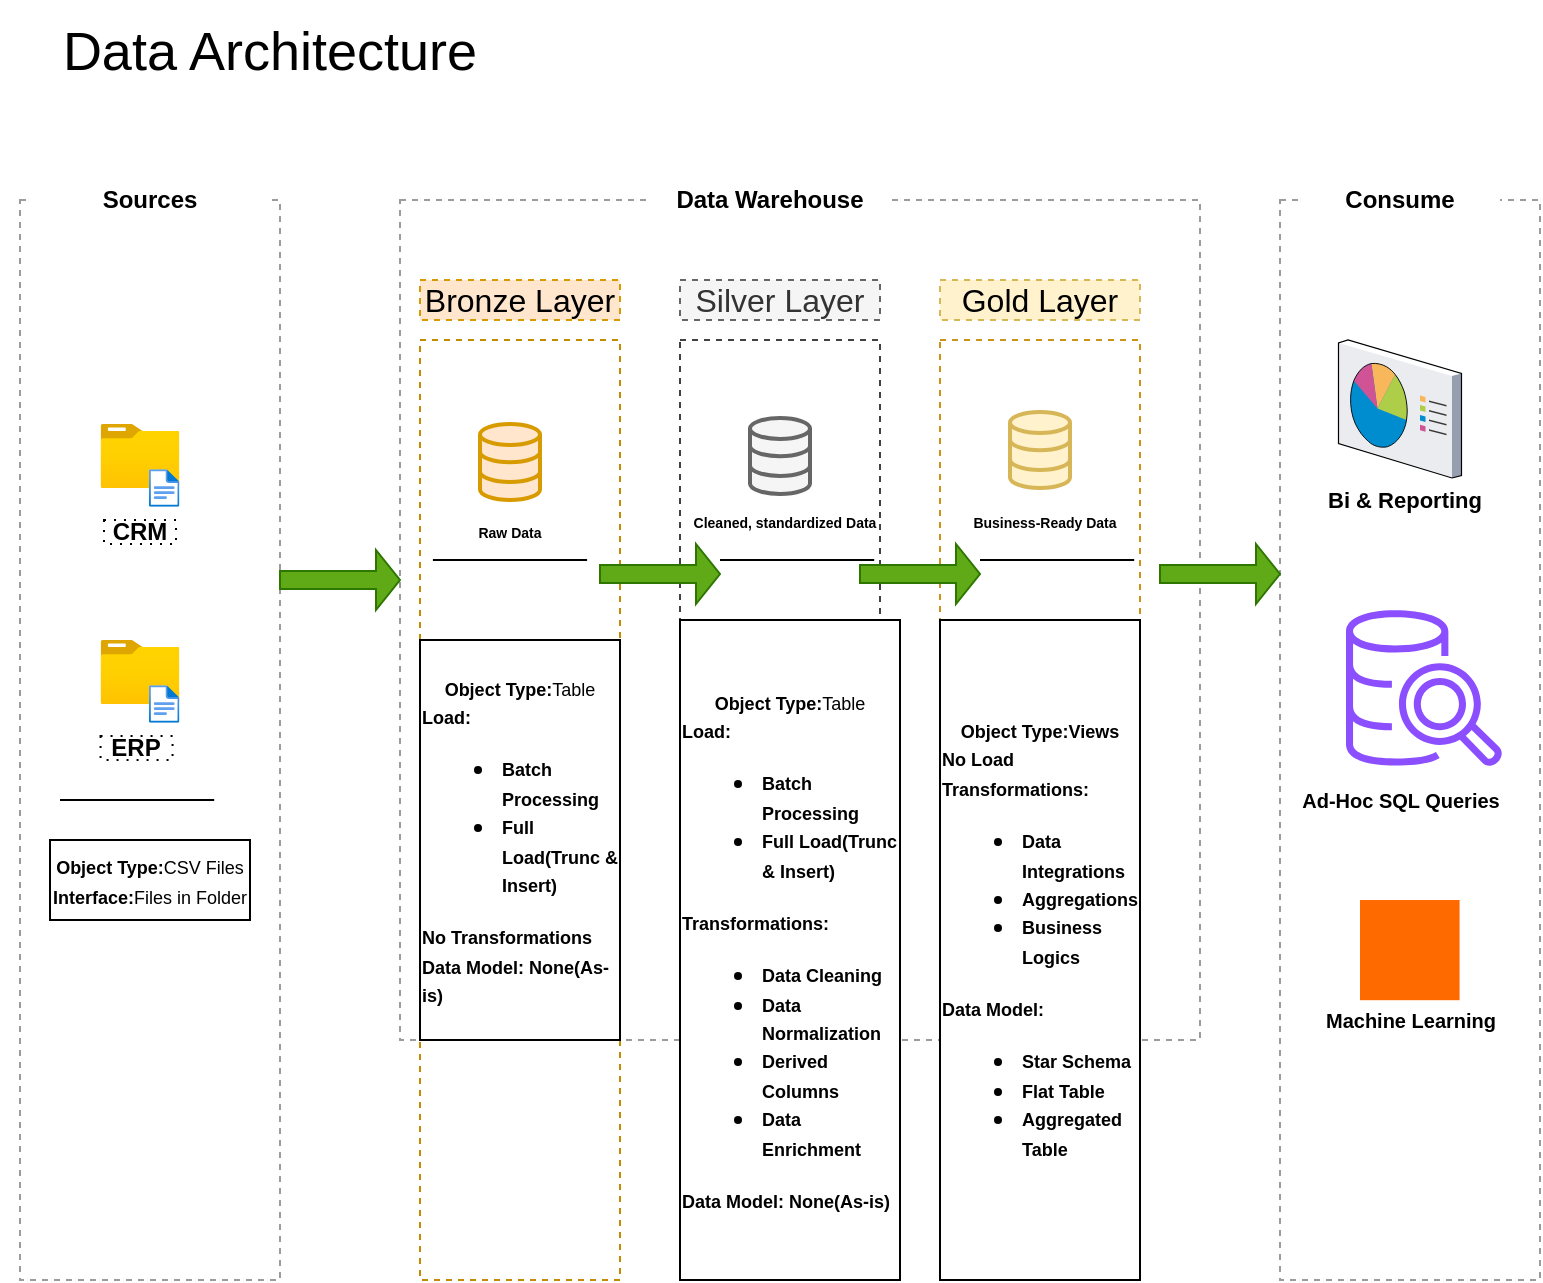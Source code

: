 <mxfile version="26.2.15">
  <diagram name="Page-1" id="of_rWCsYgEdew_ym9TxW">
    <mxGraphModel dx="1226" dy="819" grid="1" gridSize="10" guides="1" tooltips="1" connect="1" arrows="1" fold="1" page="1" pageScale="1" pageWidth="850" pageHeight="1100" math="0" shadow="0">
      <root>
        <mxCell id="0" />
        <mxCell id="1" parent="0" />
        <mxCell id="pBMnCugl9iRUpQeV2O6h-1" value="" style="rounded=0;whiteSpace=wrap;html=1;fillColor=none;dashed=1;strokeColor=#9C9C9C;align=center;" vertex="1" parent="1">
          <mxGeometry x="50" y="140" width="130" height="540" as="geometry" />
        </mxCell>
        <mxCell id="pBMnCugl9iRUpQeV2O6h-2" value="&lt;b&gt;Sources&lt;/b&gt;" style="rounded=0;whiteSpace=wrap;html=1;strokeColor=none;dashed=1;" vertex="1" parent="1">
          <mxGeometry x="55" y="120" width="120" height="40" as="geometry" />
        </mxCell>
        <mxCell id="pBMnCugl9iRUpQeV2O6h-5" value="" style="rounded=0;whiteSpace=wrap;html=1;fillColor=none;dashed=1;strokeColor=#9C9C9C;align=left;" vertex="1" parent="1">
          <mxGeometry x="240" y="140" width="400" height="420" as="geometry" />
        </mxCell>
        <mxCell id="pBMnCugl9iRUpQeV2O6h-7" value="" style="rounded=0;whiteSpace=wrap;html=1;fillColor=none;dashed=1;strokeColor=#9C9C9C;align=left;fontSize=11;" vertex="1" parent="1">
          <mxGeometry x="680" y="140" width="130" height="540" as="geometry" />
        </mxCell>
        <mxCell id="pBMnCugl9iRUpQeV2O6h-8" value="&lt;b&gt;Data Warehouse&lt;/b&gt;" style="rounded=0;whiteSpace=wrap;html=1;strokeColor=none;dashed=1;" vertex="1" parent="1">
          <mxGeometry x="365" y="120" width="120" height="40" as="geometry" />
        </mxCell>
        <mxCell id="pBMnCugl9iRUpQeV2O6h-9" value="&lt;b&gt;Consume&lt;/b&gt;" style="rounded=0;whiteSpace=wrap;html=1;strokeColor=none;dashed=1;" vertex="1" parent="1">
          <mxGeometry x="690" y="125" width="100" height="30" as="geometry" />
        </mxCell>
        <mxCell id="pBMnCugl9iRUpQeV2O6h-10" value="&lt;font&gt;Bronze Layer&lt;/font&gt;" style="rounded=0;whiteSpace=wrap;html=1;strokeColor=#d79b00;dashed=1;fontSize=16;fillColor=#ffe6cc;" vertex="1" parent="1">
          <mxGeometry x="250" y="180" width="100" height="20" as="geometry" />
        </mxCell>
        <mxCell id="pBMnCugl9iRUpQeV2O6h-12" value="" style="rounded=0;whiteSpace=wrap;html=1;strokeColor=#C28B00;dashed=1;fontSize=16;fillColor=none;" vertex="1" parent="1">
          <mxGeometry x="250" y="210" width="100" height="470" as="geometry" />
        </mxCell>
        <mxCell id="pBMnCugl9iRUpQeV2O6h-13" value="&lt;font&gt;Silver Layer&lt;/font&gt;" style="rounded=0;whiteSpace=wrap;html=1;strokeColor=#666666;dashed=1;fontSize=16;fillColor=#f5f5f5;fontColor=#333333;" vertex="1" parent="1">
          <mxGeometry x="380" y="180" width="100" height="20" as="geometry" />
        </mxCell>
        <mxCell id="pBMnCugl9iRUpQeV2O6h-14" value="" style="rounded=0;whiteSpace=wrap;html=1;strokeColor=#424242;dashed=1;fontSize=16;fillColor=none;" vertex="1" parent="1">
          <mxGeometry x="380" y="210" width="100" height="340" as="geometry" />
        </mxCell>
        <mxCell id="pBMnCugl9iRUpQeV2O6h-15" value="&lt;font&gt;Gold Layer&lt;/font&gt;" style="rounded=0;whiteSpace=wrap;html=1;strokeColor=#d6b656;dashed=1;fontSize=16;fillColor=#fff2cc;" vertex="1" parent="1">
          <mxGeometry x="510" y="180" width="100" height="20" as="geometry" />
        </mxCell>
        <mxCell id="pBMnCugl9iRUpQeV2O6h-16" value="" style="rounded=0;whiteSpace=wrap;html=1;strokeColor=light-dark(#cb931a, #2b2b00);dashed=1;fontSize=16;fillColor=none;" vertex="1" parent="1">
          <mxGeometry x="510" y="210" width="100" height="430" as="geometry" />
        </mxCell>
        <mxCell id="pBMnCugl9iRUpQeV2O6h-17" value="" style="image;aspect=fixed;html=1;points=[];align=center;fontSize=12;image=img/lib/azure2/general/Folder_Blank.svg;" vertex="1" parent="1">
          <mxGeometry x="90.28" y="252" width="39.43" height="32" as="geometry" />
        </mxCell>
        <mxCell id="pBMnCugl9iRUpQeV2O6h-18" value="" style="image;aspect=fixed;html=1;points=[];align=center;fontSize=12;image=img/lib/azure2/general/File.svg;" vertex="1" parent="1">
          <mxGeometry x="114.48" y="274.62" width="15.23" height="18.76" as="geometry" />
        </mxCell>
        <mxCell id="pBMnCugl9iRUpQeV2O6h-21" value="" style="image;aspect=fixed;html=1;points=[];align=center;fontSize=12;image=img/lib/azure2/general/Folder_Blank.svg;" vertex="1" parent="1">
          <mxGeometry x="90.28" y="360" width="39.43" height="32" as="geometry" />
        </mxCell>
        <mxCell id="pBMnCugl9iRUpQeV2O6h-22" value="" style="image;aspect=fixed;html=1;points=[];align=center;fontSize=12;image=img/lib/azure2/general/File.svg;" vertex="1" parent="1">
          <mxGeometry x="114.48" y="382.62" width="15.23" height="18.76" as="geometry" />
        </mxCell>
        <mxCell id="pBMnCugl9iRUpQeV2O6h-23" value="&lt;b&gt;ERP&lt;/b&gt;" style="rounded=0;whiteSpace=wrap;html=1;dashed=1;dashPattern=1 4;" vertex="1" parent="1">
          <mxGeometry x="90.28" y="408" width="36" height="12" as="geometry" />
        </mxCell>
        <mxCell id="pBMnCugl9iRUpQeV2O6h-31" value="&lt;b&gt;CRM&lt;/b&gt;" style="rounded=0;whiteSpace=wrap;html=1;dashed=1;dashPattern=1 4;" vertex="1" parent="1">
          <mxGeometry x="92.0" y="300" width="36" height="12" as="geometry" />
        </mxCell>
        <mxCell id="pBMnCugl9iRUpQeV2O6h-34" value="" style="endArrow=none;html=1;rounded=0;" edge="1" parent="1">
          <mxGeometry width="50" height="50" relative="1" as="geometry">
            <mxPoint x="70" y="440" as="sourcePoint" />
            <mxPoint x="147.09" y="440" as="targetPoint" />
            <Array as="points">
              <mxPoint x="70" y="440" />
            </Array>
          </mxGeometry>
        </mxCell>
        <mxCell id="pBMnCugl9iRUpQeV2O6h-38" value="&lt;font style=&quot;font-size: 9px;&quot;&gt;&lt;b&gt;Object Type:&lt;/b&gt;CSV Files&lt;/font&gt;&lt;div&gt;&lt;font style=&quot;font-size: 9px;&quot;&gt;&lt;b&gt;Interface:&lt;/b&gt;Files in Folder&lt;/font&gt;&lt;/div&gt;" style="rounded=0;whiteSpace=wrap;html=1;" vertex="1" parent="1">
          <mxGeometry x="65" y="460" width="100" height="40" as="geometry" />
        </mxCell>
        <mxCell id="pBMnCugl9iRUpQeV2O6h-39" value="" style="html=1;verticalLabelPosition=bottom;align=center;labelBackgroundColor=#ffffff;verticalAlign=top;strokeWidth=2;strokeColor=#d79b00;shadow=0;dashed=0;shape=mxgraph.ios7.icons.data;fillColor=#ffe6cc;" vertex="1" parent="1">
          <mxGeometry x="280" y="252" width="30" height="38" as="geometry" />
        </mxCell>
        <mxCell id="pBMnCugl9iRUpQeV2O6h-40" value="" style="html=1;verticalLabelPosition=bottom;align=center;labelBackgroundColor=#ffffff;verticalAlign=top;strokeWidth=2;strokeColor=#666666;shadow=0;dashed=0;shape=mxgraph.ios7.icons.data;fillColor=#f5f5f5;fontColor=#333333;" vertex="1" parent="1">
          <mxGeometry x="415" y="249" width="30" height="38" as="geometry" />
        </mxCell>
        <mxCell id="pBMnCugl9iRUpQeV2O6h-41" value="" style="html=1;verticalLabelPosition=bottom;align=center;labelBackgroundColor=#ffffff;verticalAlign=top;strokeWidth=2;strokeColor=#d6b656;shadow=0;dashed=0;shape=mxgraph.ios7.icons.data;fillColor=#fff2cc;" vertex="1" parent="1">
          <mxGeometry x="545" y="246" width="30" height="38" as="geometry" />
        </mxCell>
        <mxCell id="pBMnCugl9iRUpQeV2O6h-42" value="" style="shape=singleArrow;whiteSpace=wrap;html=1;fillColor=#60a917;strokeColor=#2D7600;fontColor=#ffffff;" vertex="1" parent="1">
          <mxGeometry x="180" y="315" width="60" height="30" as="geometry" />
        </mxCell>
        <mxCell id="pBMnCugl9iRUpQeV2O6h-43" value="" style="shape=singleArrow;whiteSpace=wrap;html=1;fillColor=#60a917;strokeColor=#2D7600;fontColor=#ffffff;" vertex="1" parent="1">
          <mxGeometry x="340" y="312" width="60" height="30" as="geometry" />
        </mxCell>
        <mxCell id="pBMnCugl9iRUpQeV2O6h-44" value="" style="shape=singleArrow;whiteSpace=wrap;html=1;fillColor=#60a917;strokeColor=#2D7600;fontColor=#ffffff;" vertex="1" parent="1">
          <mxGeometry x="470" y="312" width="60" height="30" as="geometry" />
        </mxCell>
        <mxCell id="pBMnCugl9iRUpQeV2O6h-45" value="" style="shape=singleArrow;whiteSpace=wrap;html=1;fillColor=#60a917;strokeColor=#2D7600;fontColor=#ffffff;" vertex="1" parent="1">
          <mxGeometry x="620" y="312" width="60" height="30" as="geometry" />
        </mxCell>
        <mxCell id="pBMnCugl9iRUpQeV2O6h-46" value="&lt;font style=&quot;font-size: 7px;&quot;&gt;&lt;b&gt;Raw Data&lt;/b&gt;&lt;/font&gt;" style="text;html=1;align=center;verticalAlign=middle;whiteSpace=wrap;rounded=0;" vertex="1" parent="1">
          <mxGeometry x="265" y="300" width="60" height="10" as="geometry" />
        </mxCell>
        <mxCell id="pBMnCugl9iRUpQeV2O6h-47" value="&lt;font style=&quot;font-size: 7px;&quot;&gt;&lt;b&gt;Cleaned, standardized Data&lt;/b&gt;&lt;/font&gt;" style="text;html=1;align=center;verticalAlign=middle;whiteSpace=wrap;rounded=0;" vertex="1" parent="1">
          <mxGeometry x="380" y="300" width="105" as="geometry" />
        </mxCell>
        <mxCell id="pBMnCugl9iRUpQeV2O6h-49" value="&lt;font style=&quot;font-size: 7px;&quot;&gt;&lt;b&gt;Business-Ready Data&lt;/b&gt;&lt;/font&gt;" style="text;html=1;align=center;verticalAlign=middle;whiteSpace=wrap;rounded=0;" vertex="1" parent="1">
          <mxGeometry x="510" y="300" width="105" as="geometry" />
        </mxCell>
        <mxCell id="pBMnCugl9iRUpQeV2O6h-50" value="" style="endArrow=none;html=1;rounded=0;" edge="1" parent="1">
          <mxGeometry width="50" height="50" relative="1" as="geometry">
            <mxPoint x="256.45" y="320" as="sourcePoint" />
            <mxPoint x="333.54" y="320" as="targetPoint" />
            <Array as="points">
              <mxPoint x="256.45" y="320" />
            </Array>
          </mxGeometry>
        </mxCell>
        <mxCell id="pBMnCugl9iRUpQeV2O6h-51" value="" style="endArrow=none;html=1;rounded=0;" edge="1" parent="1">
          <mxGeometry width="50" height="50" relative="1" as="geometry">
            <mxPoint x="400" y="320" as="sourcePoint" />
            <mxPoint x="477.09" y="320" as="targetPoint" />
            <Array as="points">
              <mxPoint x="400" y="320" />
            </Array>
          </mxGeometry>
        </mxCell>
        <mxCell id="pBMnCugl9iRUpQeV2O6h-52" value="" style="endArrow=none;html=1;rounded=0;" edge="1" parent="1">
          <mxGeometry width="50" height="50" relative="1" as="geometry">
            <mxPoint x="530" y="320" as="sourcePoint" />
            <mxPoint x="607.09" y="320" as="targetPoint" />
            <Array as="points">
              <mxPoint x="530" y="320" />
            </Array>
          </mxGeometry>
        </mxCell>
        <mxCell id="pBMnCugl9iRUpQeV2O6h-53" value="&lt;font style=&quot;font-size: 9px;&quot;&gt;&lt;b style=&quot;&quot;&gt;Object Type:&lt;/b&gt;Table&lt;/font&gt;&lt;div style=&quot;text-align: left;&quot;&gt;&lt;b style=&quot;background-color: transparent; color: light-dark(rgb(0, 0, 0), rgb(255, 255, 255));&quot;&gt;&lt;font style=&quot;font-size: 9px;&quot;&gt;Load:&lt;/font&gt;&lt;/b&gt;&lt;/div&gt;&lt;div style=&quot;text-align: left;&quot;&gt;&lt;ul&gt;&lt;li&gt;&lt;b style=&quot;background-color: transparent; color: light-dark(rgb(0, 0, 0), rgb(255, 255, 255));&quot;&gt;&lt;font style=&quot;font-size: 9px;&quot;&gt;Batch Processing&lt;/font&gt;&lt;/b&gt;&lt;/li&gt;&lt;li&gt;&lt;b style=&quot;background-color: transparent; color: light-dark(rgb(0, 0, 0), rgb(255, 255, 255));&quot;&gt;&lt;font style=&quot;font-size: 9px;&quot;&gt;Full Load(Trunc &amp;amp; Insert)&lt;/font&gt;&lt;/b&gt;&lt;/li&gt;&lt;/ul&gt;&lt;font style=&quot;font-size: 9px;&quot;&gt;&lt;b&gt;No Transformations&lt;/b&gt;&lt;/font&gt;&lt;/div&gt;&lt;div style=&quot;text-align: left;&quot;&gt;&lt;font style=&quot;font-size: 9px;&quot;&gt;&lt;b style=&quot;&quot;&gt;Data Model: None(As-is)&lt;/b&gt;&lt;/font&gt;&lt;/div&gt;" style="rounded=0;whiteSpace=wrap;html=1;" vertex="1" parent="1">
          <mxGeometry x="250" y="360" width="100" height="200" as="geometry" />
        </mxCell>
        <mxCell id="pBMnCugl9iRUpQeV2O6h-54" value="&lt;font style=&quot;font-size: 9px;&quot;&gt;&lt;b style=&quot;&quot;&gt;Object Type:&lt;/b&gt;Table&lt;/font&gt;&lt;div style=&quot;text-align: left;&quot;&gt;&lt;b style=&quot;background-color: transparent; color: light-dark(rgb(0, 0, 0), rgb(255, 255, 255));&quot;&gt;&lt;font style=&quot;font-size: 9px;&quot;&gt;Load:&lt;/font&gt;&lt;/b&gt;&lt;/div&gt;&lt;div style=&quot;text-align: left;&quot;&gt;&lt;ul&gt;&lt;li&gt;&lt;b style=&quot;background-color: transparent; color: light-dark(rgb(0, 0, 0), rgb(255, 255, 255));&quot;&gt;&lt;font style=&quot;font-size: 9px;&quot;&gt;Batch Processing&lt;/font&gt;&lt;/b&gt;&lt;/li&gt;&lt;li&gt;&lt;b style=&quot;background-color: transparent; color: light-dark(rgb(0, 0, 0), rgb(255, 255, 255));&quot;&gt;&lt;font style=&quot;font-size: 9px;&quot;&gt;Full Load(Trunc &amp;amp; Insert)&lt;/font&gt;&lt;/b&gt;&lt;/li&gt;&lt;/ul&gt;&lt;font style=&quot;font-size: 9px;&quot;&gt;&lt;b&gt;Transformations:&lt;/b&gt;&lt;/font&gt;&lt;/div&gt;&lt;div style=&quot;text-align: left;&quot;&gt;&lt;ul&gt;&lt;li&gt;&lt;font style=&quot;font-size: 9px;&quot;&gt;&lt;b&gt;Data Cleaning&lt;/b&gt;&lt;/font&gt;&lt;/li&gt;&lt;li&gt;&lt;font style=&quot;font-size: 9px;&quot;&gt;&lt;b&gt;Data Normalization&lt;/b&gt;&lt;/font&gt;&lt;/li&gt;&lt;li&gt;&lt;font style=&quot;font-size: 9px;&quot;&gt;&lt;b&gt;Derived Columns&lt;/b&gt;&lt;/font&gt;&lt;/li&gt;&lt;li&gt;&lt;font style=&quot;font-size: 9px;&quot;&gt;&lt;b&gt;Data Enrichment&lt;/b&gt;&lt;/font&gt;&lt;/li&gt;&lt;/ul&gt;&lt;font style=&quot;font-size: 9px;&quot;&gt;&lt;b style=&quot;&quot;&gt;Data Model: None(As-is)&lt;/b&gt;&lt;/font&gt;&lt;/div&gt;" style="rounded=0;whiteSpace=wrap;html=1;" vertex="1" parent="1">
          <mxGeometry x="380" y="350" width="110" height="330" as="geometry" />
        </mxCell>
        <mxCell id="pBMnCugl9iRUpQeV2O6h-55" value="&lt;font style=&quot;font-size: 9px;&quot;&gt;&lt;b style=&quot;&quot;&gt;Object Type:Views&lt;/b&gt;&lt;/font&gt;&lt;div style=&quot;text-align: left;&quot;&gt;&lt;b style=&quot;background-color: transparent; color: light-dark(rgb(0, 0, 0), rgb(255, 255, 255));&quot;&gt;&lt;font style=&quot;font-size: 9px;&quot;&gt;No Load&lt;/font&gt;&lt;/b&gt;&lt;/div&gt;&lt;div style=&quot;text-align: left;&quot;&gt;&lt;font style=&quot;font-size: 9px;&quot;&gt;&lt;b&gt;Transformations:&lt;/b&gt;&lt;/font&gt;&lt;/div&gt;&lt;div style=&quot;text-align: left;&quot;&gt;&lt;ul&gt;&lt;li&gt;&lt;font style=&quot;font-size: 9px;&quot;&gt;&lt;b&gt;Data Integrations&lt;/b&gt;&lt;/font&gt;&lt;/li&gt;&lt;li&gt;&lt;b&gt;&lt;font style=&quot;font-size: 9px;&quot;&gt;Aggregations&lt;/font&gt;&lt;/b&gt;&lt;/li&gt;&lt;li&gt;&lt;b&gt;&lt;font style=&quot;font-size: 9px;&quot;&gt;Business Logics&lt;/font&gt;&lt;/b&gt;&lt;/li&gt;&lt;/ul&gt;&lt;font style=&quot;font-size: 9px;&quot;&gt;&lt;b style=&quot;&quot;&gt;Data Model:&amp;nbsp;&lt;/b&gt;&lt;/font&gt;&lt;/div&gt;&lt;div style=&quot;&quot;&gt;&lt;ul&gt;&lt;li style=&quot;text-align: left;&quot;&gt;&lt;font style=&quot;font-size: 9px;&quot;&gt;&lt;b style=&quot;&quot;&gt;Star Schema&lt;/b&gt;&lt;/font&gt;&lt;/li&gt;&lt;li style=&quot;text-align: left;&quot;&gt;&lt;font style=&quot;font-size: 9px;&quot;&gt;&lt;b style=&quot;&quot;&gt;Flat Table&lt;/b&gt;&lt;/font&gt;&lt;/li&gt;&lt;li style=&quot;text-align: left;&quot;&gt;&lt;font style=&quot;font-size: 9px;&quot;&gt;&lt;b style=&quot;&quot;&gt;Aggregated Table&lt;/b&gt;&lt;/font&gt;&lt;/li&gt;&lt;/ul&gt;&lt;/div&gt;" style="rounded=0;whiteSpace=wrap;html=1;" vertex="1" parent="1">
          <mxGeometry x="510" y="350" width="100" height="330" as="geometry" />
        </mxCell>
        <mxCell id="pBMnCugl9iRUpQeV2O6h-56" value="" style="verticalLabelPosition=bottom;sketch=0;aspect=fixed;html=1;verticalAlign=top;strokeColor=none;align=center;outlineConnect=0;shape=mxgraph.citrix.reporting;" vertex="1" parent="1">
          <mxGeometry x="709.25" y="210" width="61.5" height="69" as="geometry" />
        </mxCell>
        <mxCell id="pBMnCugl9iRUpQeV2O6h-57" value="" style="sketch=0;outlineConnect=0;fontColor=#232F3E;gradientColor=none;fillColor=#8C4FFF;strokeColor=none;dashed=0;verticalLabelPosition=bottom;verticalAlign=top;align=center;html=1;fontSize=12;fontStyle=0;aspect=fixed;pointerEvents=1;shape=mxgraph.aws4.redshift_query_editor_v20_light;" vertex="1" parent="1">
          <mxGeometry x="713" y="345" width="78" height="78" as="geometry" />
        </mxCell>
        <mxCell id="pBMnCugl9iRUpQeV2O6h-58" value="" style="points=[];aspect=fixed;html=1;align=center;shadow=0;dashed=0;fillColor=#FF6A00;strokeColor=none;shape=mxgraph.alibaba_cloud.machine_learning;" vertex="1" parent="1">
          <mxGeometry x="720" y="490" width="49.8" height="50.1" as="geometry" />
        </mxCell>
        <mxCell id="pBMnCugl9iRUpQeV2O6h-59" value="&lt;span&gt;&lt;b&gt;Bi &amp;amp; Reporting&lt;/b&gt;&lt;/span&gt;" style="text;html=1;align=center;verticalAlign=middle;whiteSpace=wrap;rounded=0;fontSize=11;" vertex="1" parent="1">
          <mxGeometry x="690" y="290" width="105" as="geometry" />
        </mxCell>
        <mxCell id="pBMnCugl9iRUpQeV2O6h-60" value="&lt;b style=&quot;&quot;&gt;&lt;font style=&quot;font-size: 10px;&quot;&gt;Ad-Hoc SQL Queries&lt;/font&gt;&lt;/b&gt;" style="text;html=1;align=center;verticalAlign=middle;whiteSpace=wrap;rounded=0;" vertex="1" parent="1">
          <mxGeometry x="687.5" y="440" width="105" as="geometry" />
        </mxCell>
        <mxCell id="pBMnCugl9iRUpQeV2O6h-62" value="&lt;b style=&quot;&quot;&gt;&lt;font style=&quot;font-size: 10px;&quot;&gt;Machine Learning&lt;/font&gt;&lt;/b&gt;" style="text;html=1;align=center;verticalAlign=middle;whiteSpace=wrap;rounded=0;" vertex="1" parent="1">
          <mxGeometry x="692.5" y="550" width="105" as="geometry" />
        </mxCell>
        <mxCell id="pBMnCugl9iRUpQeV2O6h-64" value="&lt;font style=&quot;font-size: 27px;&quot;&gt;Data Architecture&lt;/font&gt;" style="text;html=1;align=center;verticalAlign=middle;whiteSpace=wrap;rounded=0;" vertex="1" parent="1">
          <mxGeometry x="40" y="40" width="270" height="51" as="geometry" />
        </mxCell>
      </root>
    </mxGraphModel>
  </diagram>
</mxfile>
